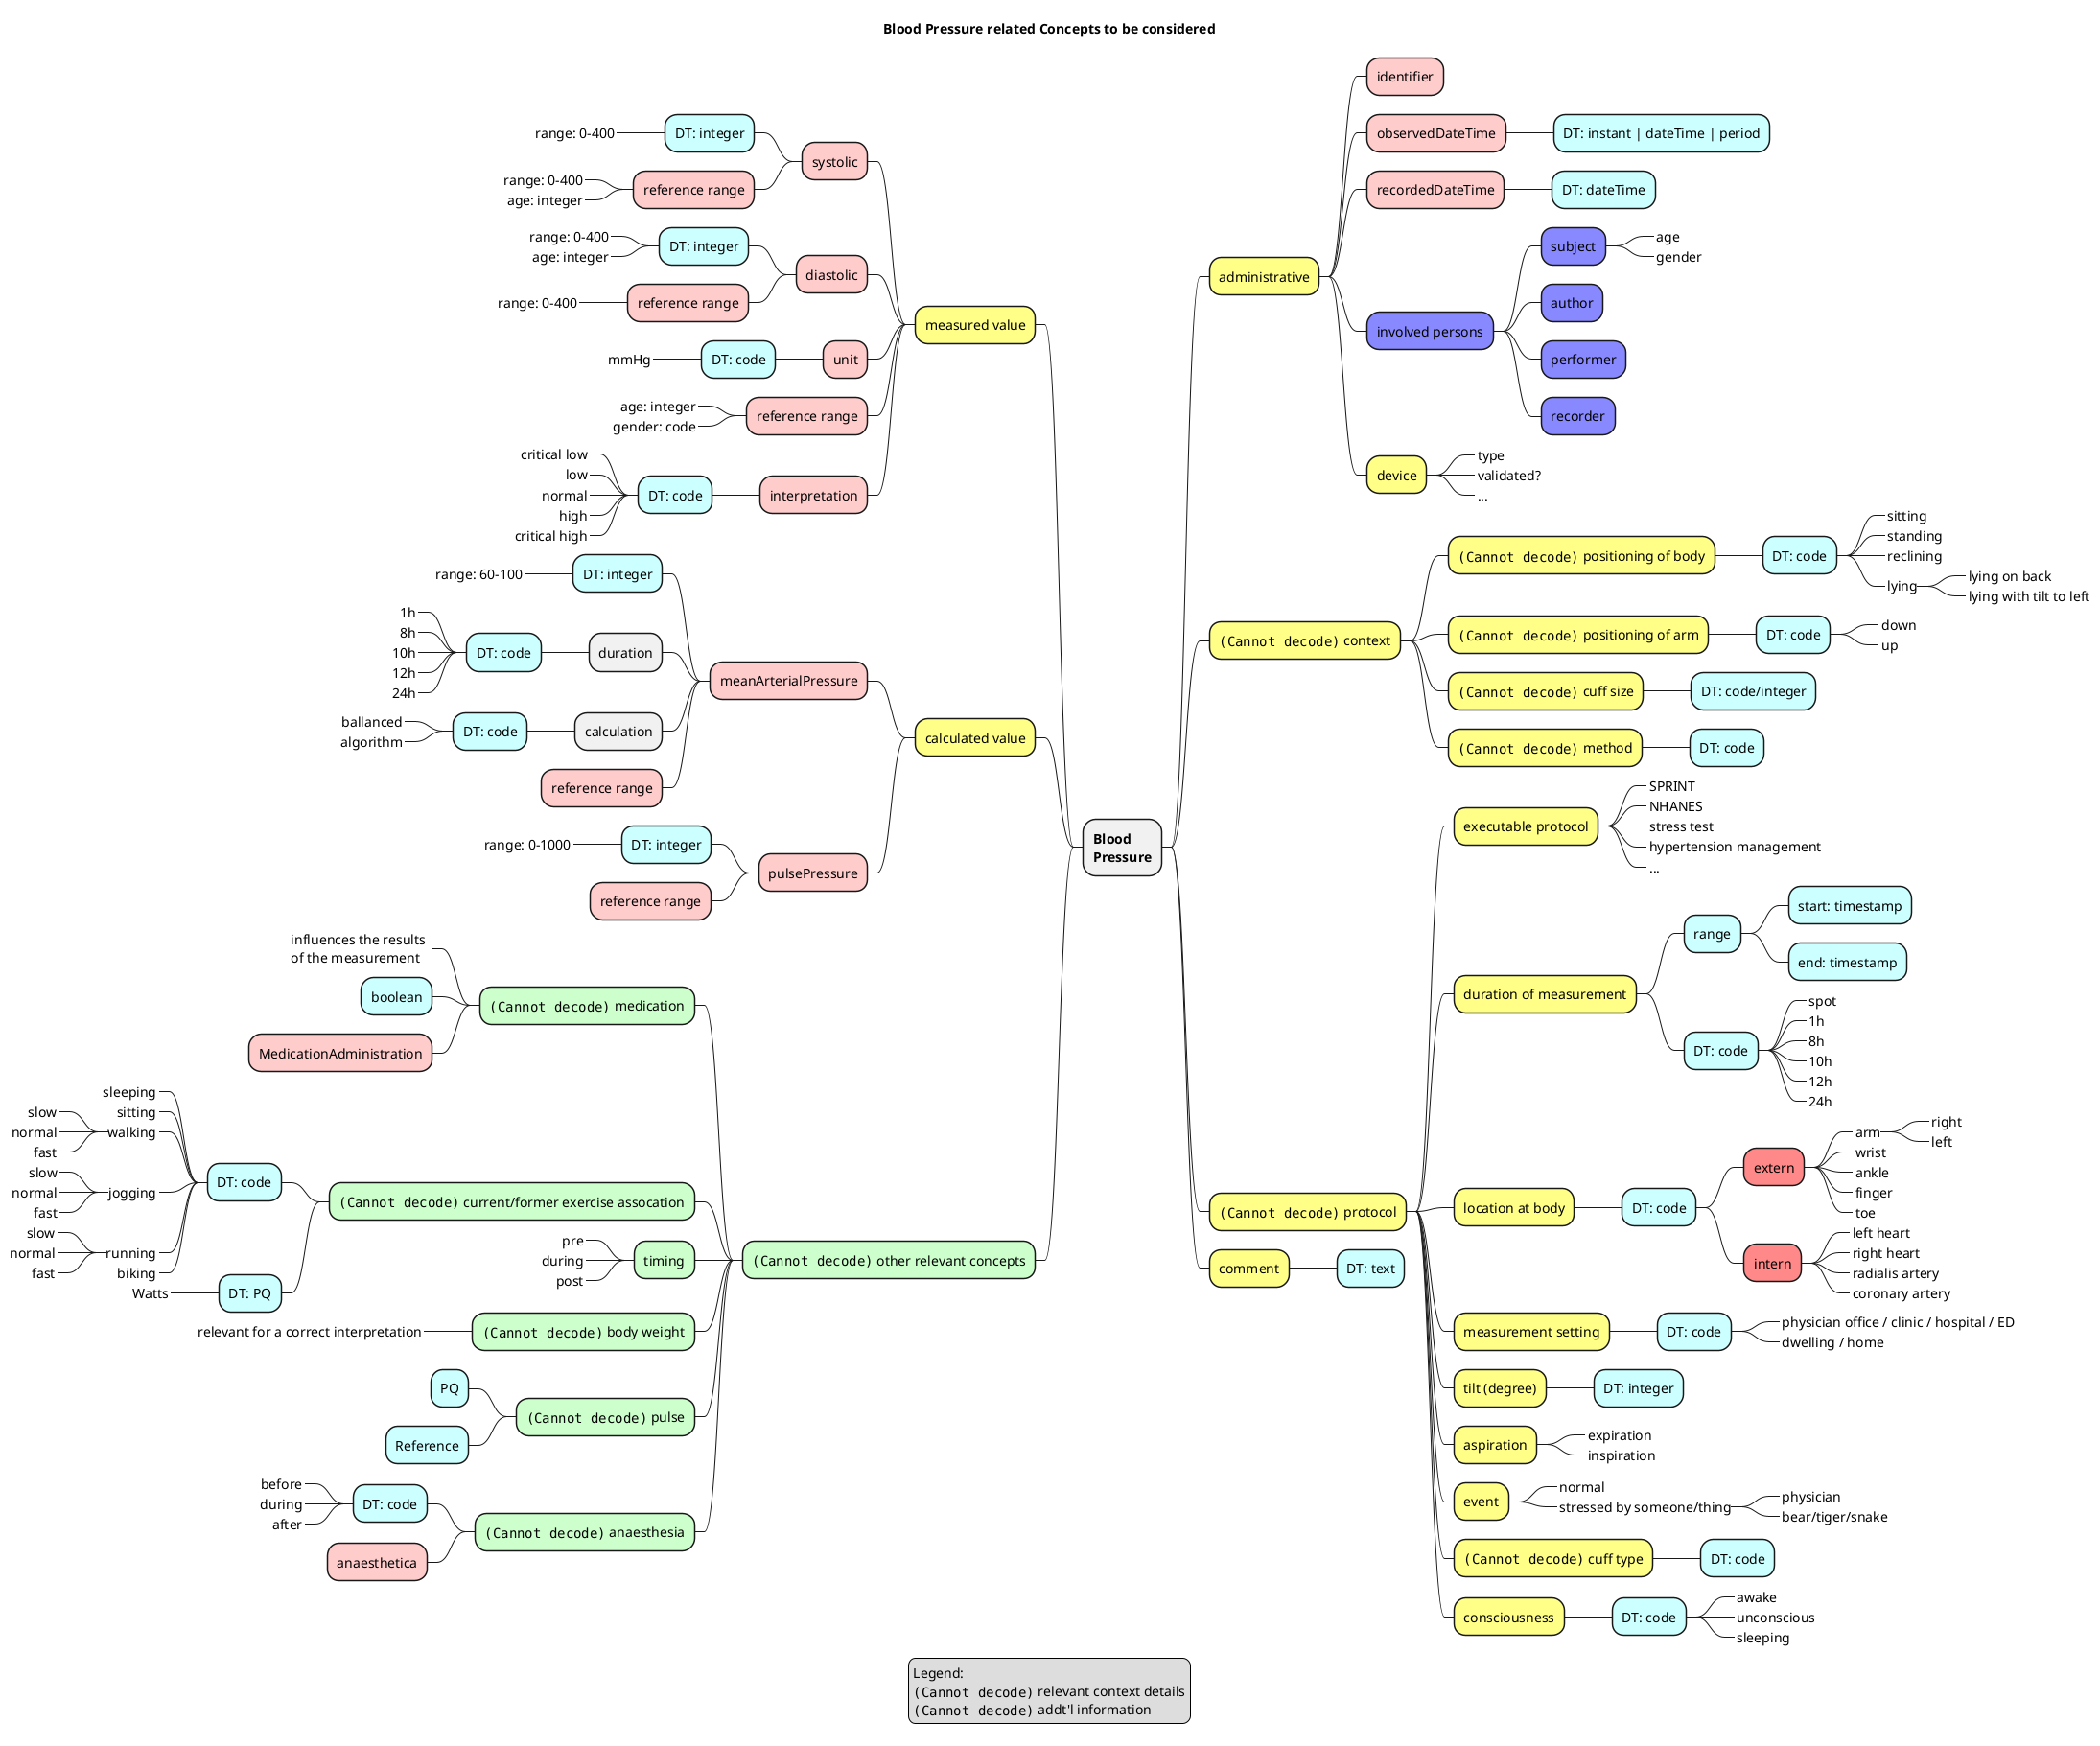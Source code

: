 @startmindmap

skinparam svgDimensionStyle false

title Blood Pressure related Concepts to be considered

legend
Legend:
<img icon_modifier_extension_complex.png> relevant context details
<img icon_page_n_i.gif> addt'l information
end legend

+ **Blood** \n**Pressure**

--[#ff8] measured value
---[#fcc] systolic
----[#cff] DT: integer
-----_ range: 0-400
----[#fcc] reference range
-----_ range: 0-400
-----_ age: integer
---[#fcc] diastolic
----[#cff] DT: integer
-----_ range: 0-400
-----_ age: integer
----[#fcc] reference range
-----_ range: 0-400
---[#fcc] unit
----[#cff] DT: code
-----_ mmHg
---[#fcc] reference range
----_ age: integer
----_ gender: code
---[#fcc] interpretation
----[#cff] DT: code
-----_ critical low
-----_ low
-----_ normal
-----_ high
-----_ critical high

--[#ff8] calculated value
---[#fcc] meanArterialPressure
----[#cff] DT: integer
-----_ range: 60-100
---- duration
-----[#cff] DT: code
------_ 1h
------_ 8h
------_ 10h
------_ 12h
------_ 24h
---- calculation
-----[#cff] DT: code
------_ ballanced
------_ algorithm
----[#fcc] reference range
---[#fcc] pulsePressure
----[#cff] DT: integer
-----_ range: 0-1000
----[#fcc] reference range

--[#cfc]  <img icon_modifier_extension_complex.png> other relevant concepts
---[#cfc] <img icon_modifier_extension_complex.png> medication
----_ influences the results \nof the measurement
----[#cff] boolean
----[#fcc] MedicationAdministration
---[#cfc] <img icon_modifier_extension_complex.png> current/former exercise assocation
----[#cff] DT: code
-----_ sleeping
-----_ sitting
-----_ walking
------_ slow
------_ normal
------_ fast
-----_ jogging
------_ slow
------_ normal
------_ fast
-----_ running
------_ slow
------_ normal
------_ fast
-----_ biking
----[#cff] DT: PQ
-----_ Watts
---[#cfc] timing
----_ pre
----_ during
----_ post
---[#cfc] <img icon_modifier_extension_complex.png> body weight
----_ relevant for a correct interpretation
---[#cfc] <img icon_modifier_extension_complex.png> pulse
----[#cff] PQ
----[#cff] Reference
---[#cfc] <img icon_modifier_extension_complex.png> anaesthesia
----[#cff] DT: code
-----_ before
-----_ during
-----_ after
----[#fcc] anaesthetica

++[#ff8] administrative
+++[#fcc] identifier
+++[#fcc] observedDateTime
++++[#cff] DT: instant | dateTime | period
+++[#fcc] recordedDateTime
++++[#cff] DT: dateTime

+++[#88f] involved persons
++++[#88f] subject
+++++_ age
+++++_ gender
++++[#88f] author
++++[#88f] performer
++++[#88f] recorder

+++[#ff8] device
++++_ type
++++_ validated?
++++_ ...

++[#ff8] <img icon_modifier_extension_complex.png> context
+++[#ff8] <img icon_modifier_extension_complex.png> positioning of body
++++[#cff] DT: code
+++++_ sitting
+++++_ standing
+++++_ reclining
+++++_ lying
++++++_ lying on back
++++++_ lying with tilt to left
+++[#ff8] <img icon_modifier_extension_complex.png> positioning of arm
++++[#cff] DT: code
+++++_ down
+++++_ up
+++[#ff8] <img icon_modifier_extension_complex.png> cuff size
++++[#cff] DT: code/integer
+++[#ff8] <img icon_modifier_extension_complex.png> method
++++[#cff] DT: code

++[#ff8] <img icon_page_n_i.gif> protocol
+++[#ff8] executable protocol
++++_ SPRINT
++++_ NHANES 
++++_ stress test
++++_ hypertension management
++++_ ...
+++[#ff8] duration of measurement
++++[#cff] range
+++++[#cff] start: timestamp
+++++[#cff] end: timestamp
++++[#cff] DT: code
+++++_ spot
+++++_ 1h
+++++_ 8h
+++++_ 10h
+++++_ 12h
+++++_ 24h
+++[#ff8] location at body
++++[#cff] DT: code
+++++[#f88] extern
++++++_ arm
+++++++_ right
+++++++_ left
++++++_ wrist
++++++_ ankle
++++++_ finger
++++++_ toe
+++++[#f88] intern
++++++_ left heart
++++++_ right heart
++++++_ radialis artery
++++++_ coronary artery
+++[#ff8] measurement setting
++++[#cff] DT: code
+++++_ physician office / clinic / hospital / ED
+++++_ dwelling / home
+++[#ff8] tilt (degree)
++++[#cff] DT: integer
+++[#ff8] aspiration
++++_ expiration
++++_ inspiration
+++[#ff8] event
++++_ normal
++++_ stressed by someone/thing
+++++_ physician
+++++_ bear/tiger/snake
+++[#ff8] <img icon_page_n_i.gif> cuff type
++++[#cff] DT: code
+++[#ff8] consciousness
++++[#cff] DT: code
+++++_ awake
+++++_ unconscious
+++++_ sleeping

++[#ff8] comment
+++[#cff] DT: text

@endmindmap